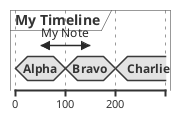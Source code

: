 @startuml
skinparam monochrome true
concise "My Timeline" as T
@T
0 is Alpha
+100 is Bravo
+100 is Charlie
@50 <-> @+100 : My Note
@enduml